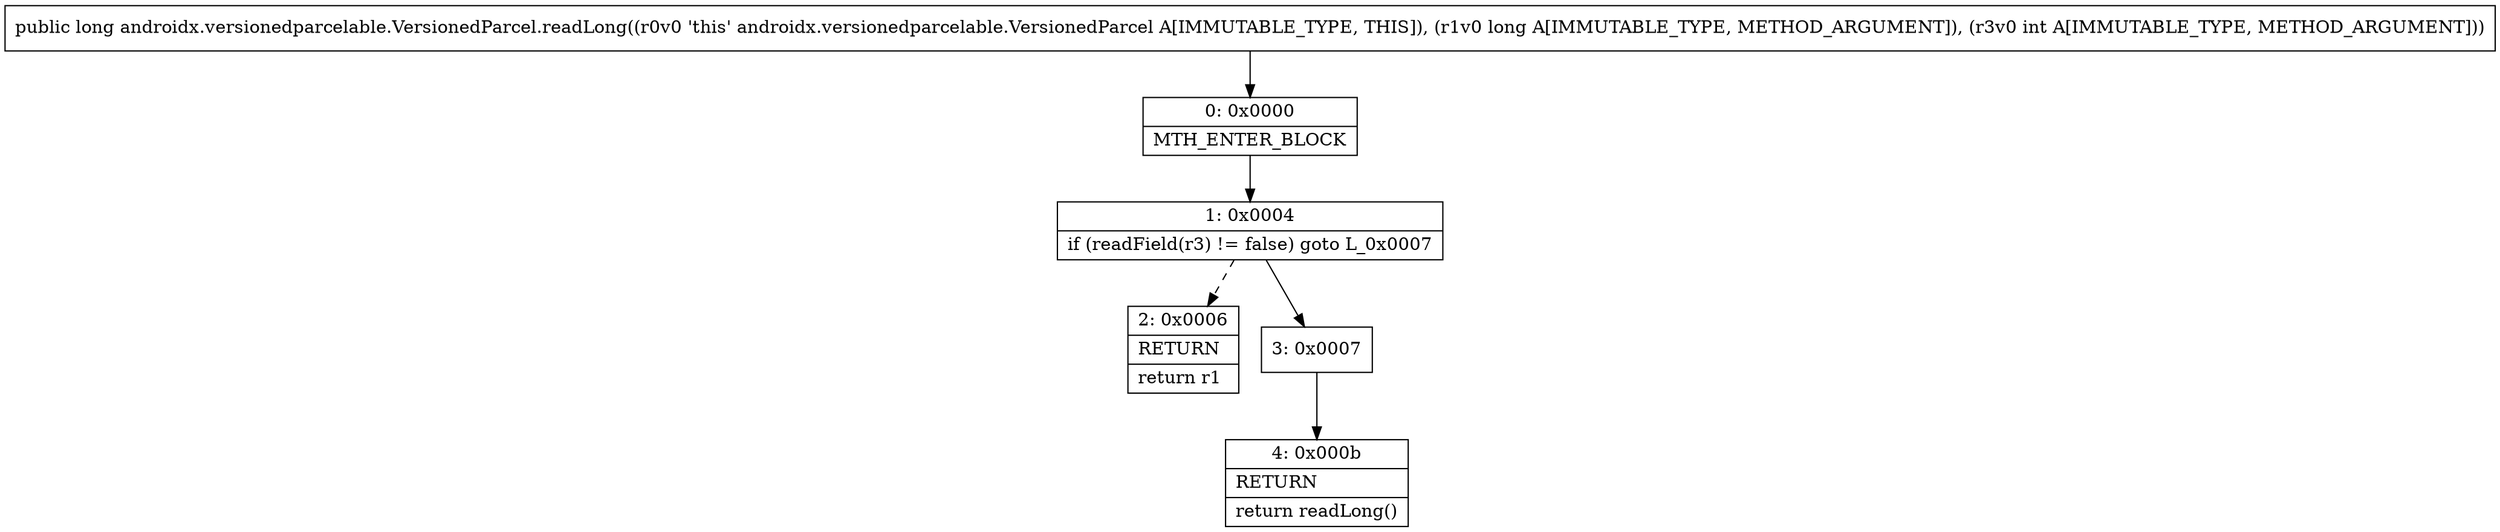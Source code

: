 digraph "CFG forandroidx.versionedparcelable.VersionedParcel.readLong(JI)J" {
Node_0 [shape=record,label="{0\:\ 0x0000|MTH_ENTER_BLOCK\l}"];
Node_1 [shape=record,label="{1\:\ 0x0004|if (readField(r3) != false) goto L_0x0007\l}"];
Node_2 [shape=record,label="{2\:\ 0x0006|RETURN\l|return r1\l}"];
Node_3 [shape=record,label="{3\:\ 0x0007}"];
Node_4 [shape=record,label="{4\:\ 0x000b|RETURN\l|return readLong()\l}"];
MethodNode[shape=record,label="{public long androidx.versionedparcelable.VersionedParcel.readLong((r0v0 'this' androidx.versionedparcelable.VersionedParcel A[IMMUTABLE_TYPE, THIS]), (r1v0 long A[IMMUTABLE_TYPE, METHOD_ARGUMENT]), (r3v0 int A[IMMUTABLE_TYPE, METHOD_ARGUMENT])) }"];
MethodNode -> Node_0;
Node_0 -> Node_1;
Node_1 -> Node_2[style=dashed];
Node_1 -> Node_3;
Node_3 -> Node_4;
}

